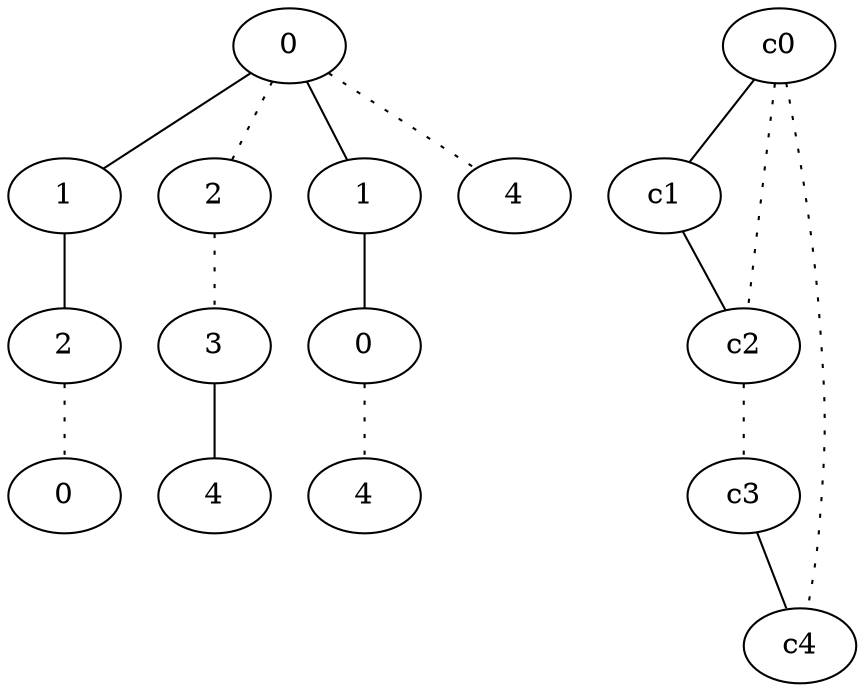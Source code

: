 graph {
a0[label=0];
a1[label=1];
a2[label=2];
a3[label=0];
a4[label=2];
a5[label=3];
a6[label=4];
a7[label=1];
a8[label=0];
a9[label=4];
a10[label=4];
a0 -- a1;
a0 -- a4 [style=dotted];
a0 -- a7;
a0 -- a10 [style=dotted];
a1 -- a2;
a2 -- a3 [style=dotted];
a4 -- a5 [style=dotted];
a5 -- a6;
a7 -- a8;
a8 -- a9 [style=dotted];
c0 -- c1;
c0 -- c2 [style=dotted];
c0 -- c4 [style=dotted];
c1 -- c2;
c2 -- c3 [style=dotted];
c3 -- c4;
}
